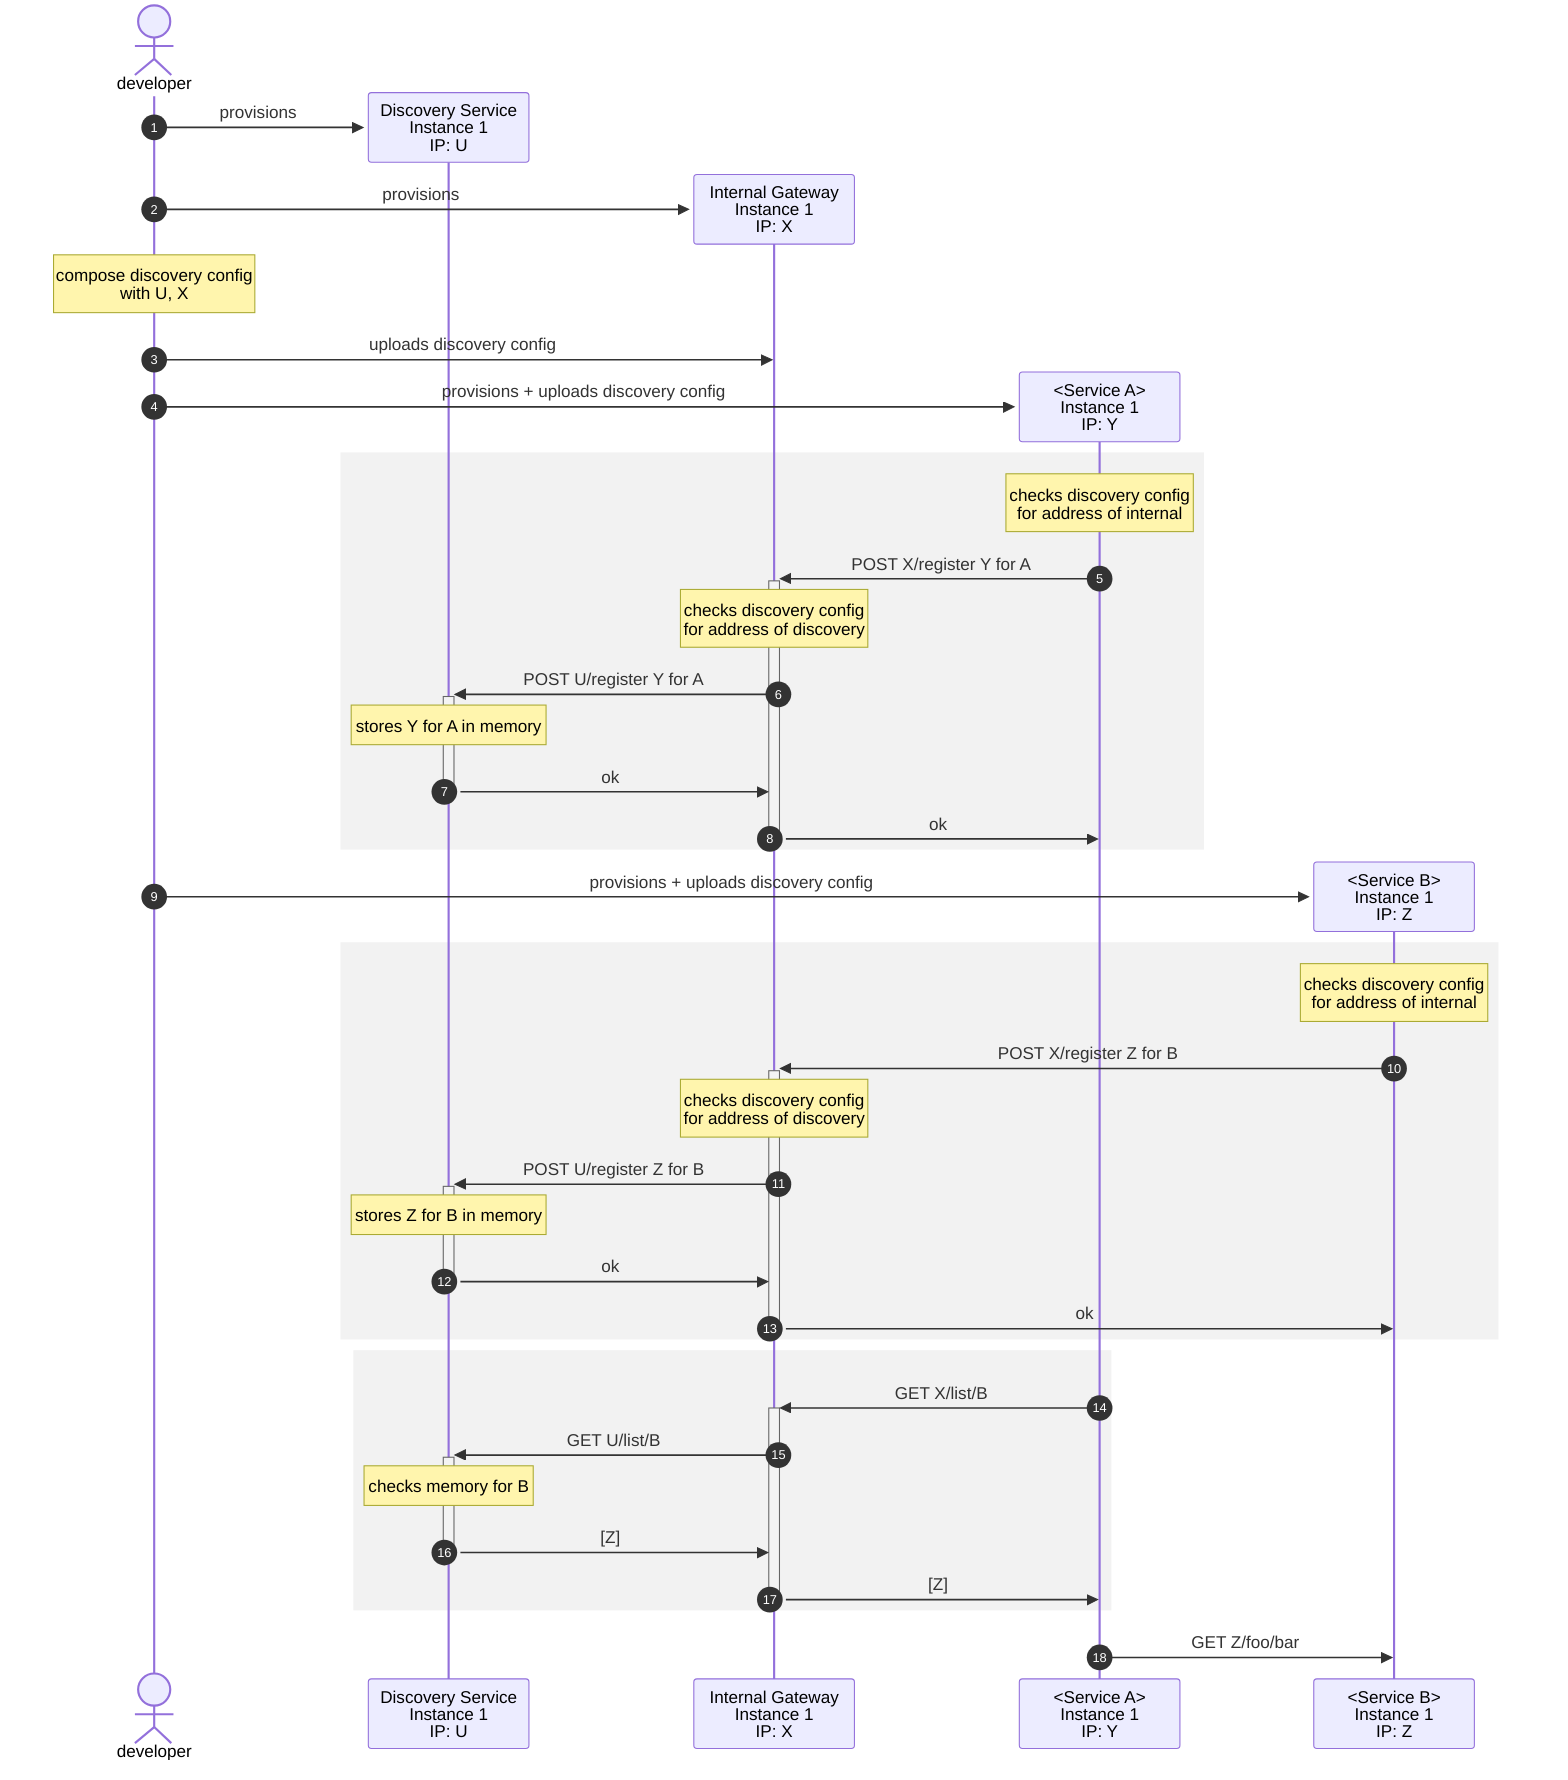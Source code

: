 sequenceDiagram
autonumber

actor l as developer

create participant d as Discovery Service<br>Instance 1<br>IP: U
l->>d: provisions

create participant i as Internal Gateway<br>Instance 1<br>IP: X
l->>i: provisions

note over l: compose discovery config<br>with U, X

l->>i: uploads discovery config

create participant s1 as <Service A><br>Instance 1<br>IP: Y
l->>s1: provisions + uploads discovery config

rect rgba(128,128,128,0.1)
  note over s1: checks discovery config<br>for address of internal
  s1->>+i: POST X/register Y for A
  note over i: checks discovery config<br>for address of discovery
  i->>+d: POST U/register Y for A
  note over d: stores Y for A in memory
  d->>-i: ok
  i->>-s1: ok
end

create participant s2 as <Service B><br>Instance 1<br>IP: Z
l->>s2: provisions + uploads discovery config

rect rgba(128,128,128,0.1)
  note over s2: checks discovery config<br>for address of internal
  s2->>+i: POST X/register Z for B
  note over i: checks discovery config<br>for address of discovery
  i->>+d: POST U/register Z for B
  note over d: stores Z for B in memory
  d->>-i: ok
  i->>-s2: ok
end

rect rgba(128,128,128,0.1)
  s1->>+i: GET X/list/B
  i->>+d: GET U/list/B
  note over d: checks memory for B
  d->>-i: [Z]
  i->>-s1: [Z]
end

s1->>s2: GET Z/foo/bar